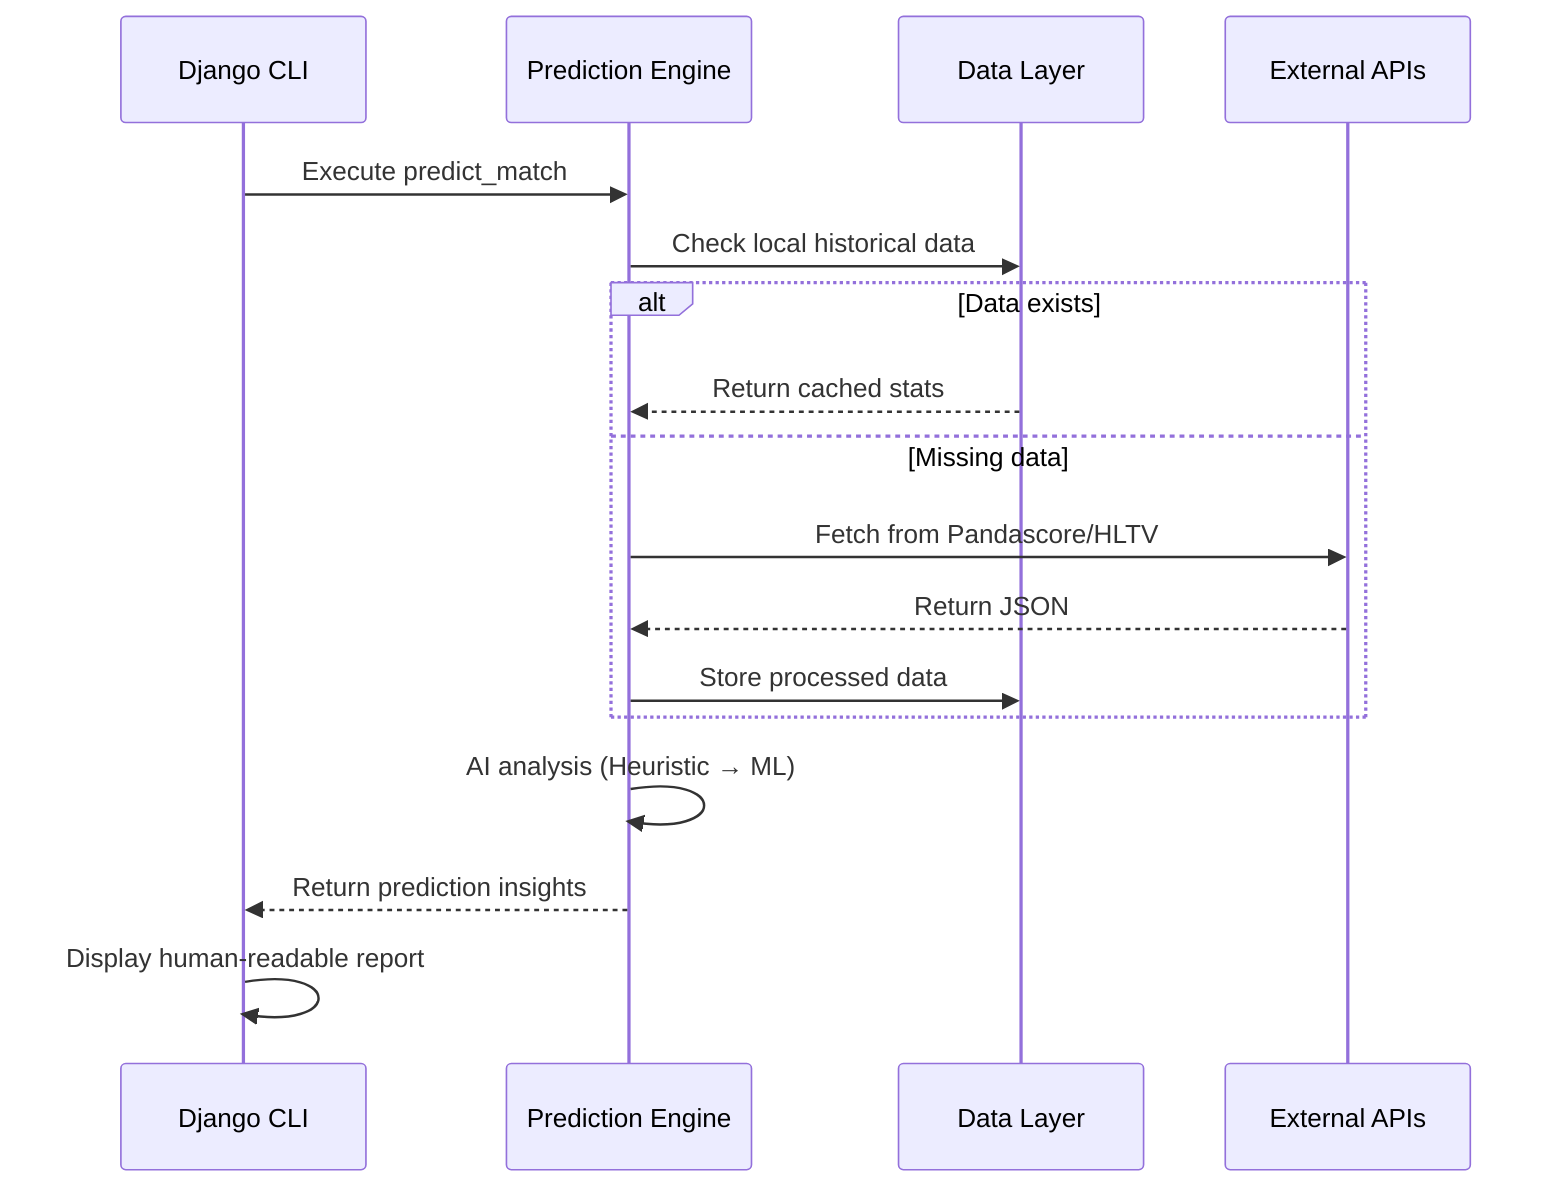 sequenceDiagram
    participant CLI as Django CLI
    participant Core as Prediction Engine
    participant Data as Data Layer
    participant API as External APIs
    
    CLI->>Core: Execute predict_match
    Core->>Data: Check local historical data
    alt Data exists
        Data-->>Core: Return cached stats
    else Missing data
        Core->>API: Fetch from Pandascore/HLTV
        API-->>Core: Return JSON
        Core->>Data: Store processed data
    end
    Core->>Core: AI analysis (Heuristic → ML)
    Core-->>CLI: Return prediction insights
    CLI->>CLI: Display human-readable report